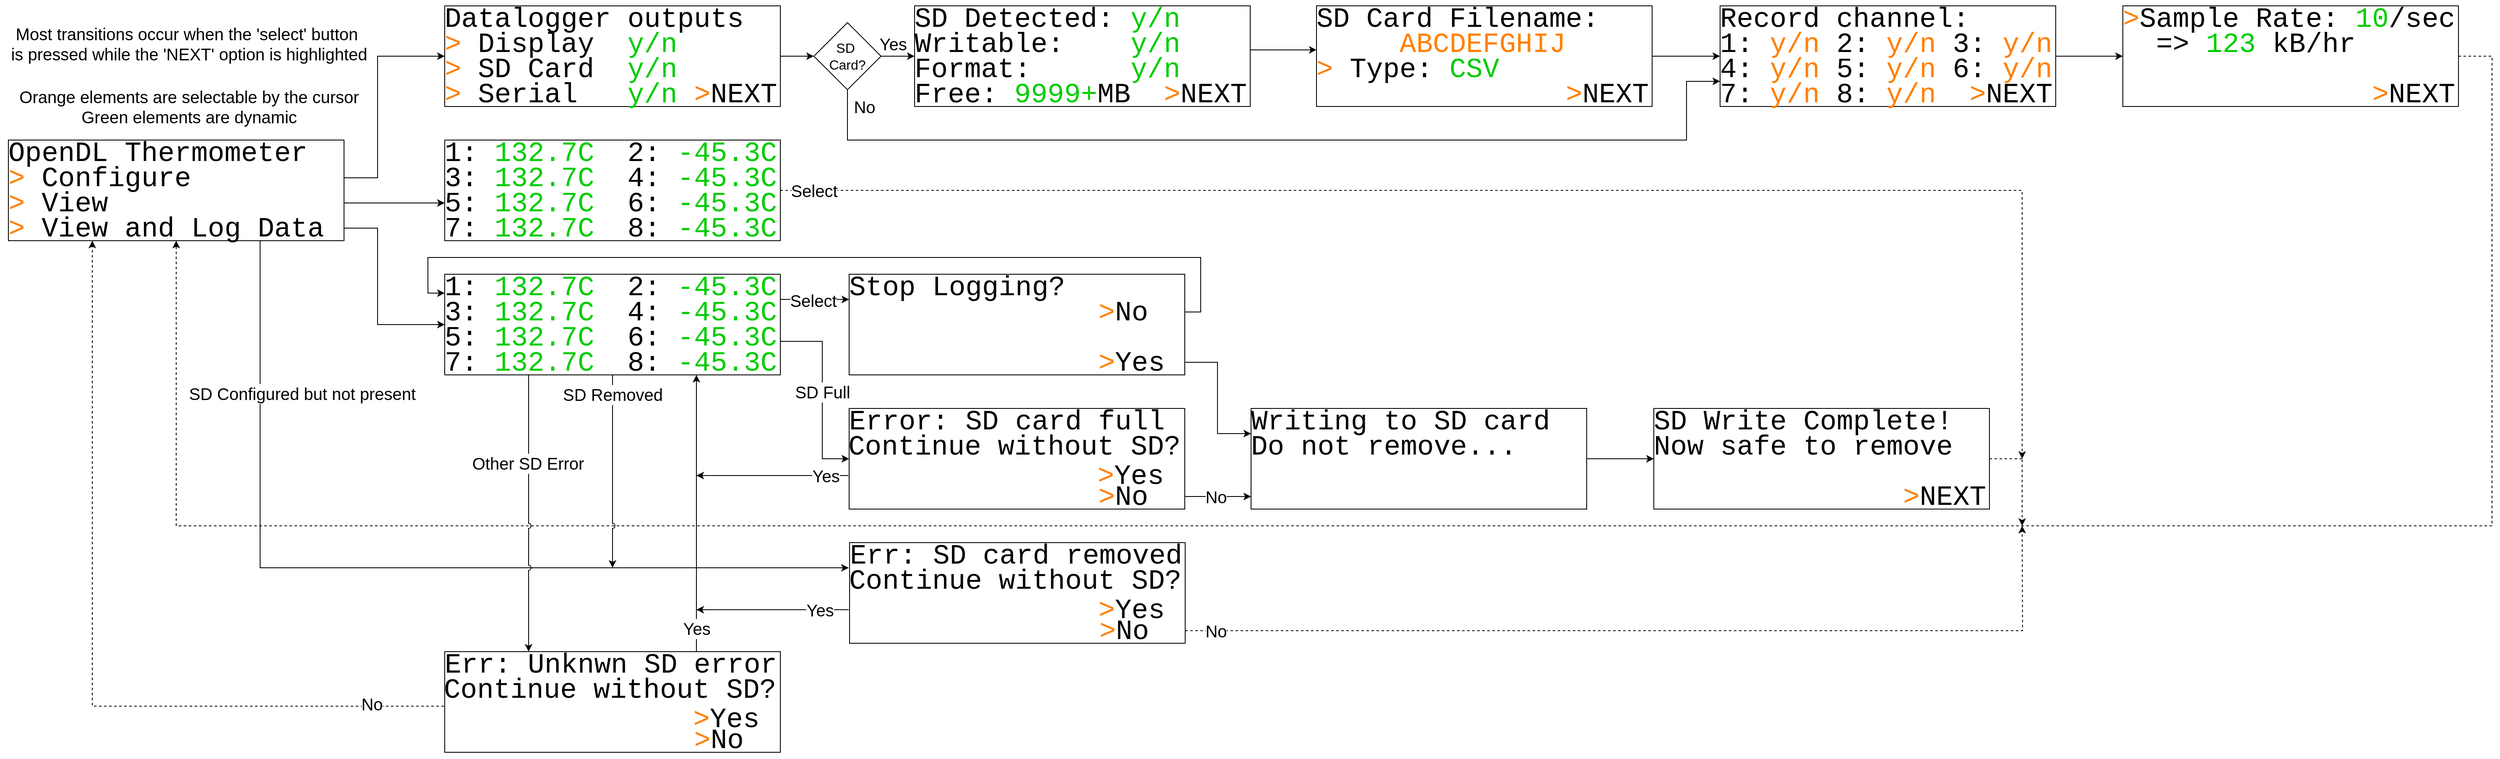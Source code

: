 <mxfile version="24.7.17">
  <diagram name="Page-1" id="Q3xABJWAg-SNLwv8lgqA">
    <mxGraphModel dx="2037" dy="849" grid="1" gridSize="10" guides="1" tooltips="1" connect="1" arrows="1" fold="1" page="1" pageScale="1" pageWidth="827" pageHeight="1169" math="0" shadow="0">
      <root>
        <mxCell id="0" />
        <mxCell id="1" parent="0" />
        <mxCell id="KfBXZv0DRO6nxlZnSBsi-146" value="" style="rounded=0;whiteSpace=wrap;html=1;" parent="1" vertex="1">
          <mxGeometry x="1042" y="360" width="400" height="120" as="geometry" />
        </mxCell>
        <mxCell id="KfBXZv0DRO6nxlZnSBsi-16" value="" style="rounded=0;whiteSpace=wrap;html=1;" parent="1" vertex="1">
          <mxGeometry x="40" y="200" width="400" height="120" as="geometry" />
        </mxCell>
        <mxCell id="KfBXZv0DRO6nxlZnSBsi-17" value="&lt;font face=&quot;Courier New&quot;&gt;OpenDL Thermometer&lt;/font&gt;" style="text;html=1;align=left;verticalAlign=middle;whiteSpace=wrap;rounded=0;fontSize=33;spacingRight=0;spacingTop=0;spacing=0;imageHeight=24;fixedWidth=1;" parent="1" vertex="1">
          <mxGeometry x="40" y="200" width="400" height="30" as="geometry" />
        </mxCell>
        <mxCell id="KfBXZv0DRO6nxlZnSBsi-26" style="edgeStyle=orthogonalEdgeStyle;rounded=0;orthogonalLoop=1;jettySize=auto;html=1;exitX=1;exitY=0.5;exitDx=0;exitDy=0;entryX=0;entryY=0;entryDx=0;entryDy=0;" parent="1" source="KfBXZv0DRO6nxlZnSBsi-18" target="KfBXZv0DRO6nxlZnSBsi-24" edge="1">
          <mxGeometry relative="1" as="geometry">
            <Array as="points">
              <mxPoint x="480" y="245" />
              <mxPoint x="480" y="100" />
            </Array>
          </mxGeometry>
        </mxCell>
        <mxCell id="KfBXZv0DRO6nxlZnSBsi-18" value="&lt;font face=&quot;Courier New&quot;&gt;&lt;font color=&quot;#ff8000&quot;&gt;&amp;gt;&lt;/font&gt;&lt;font color=&quot;#00cc00&quot;&gt;&amp;nbsp;&lt;/font&gt;Configure&lt;br&gt;&lt;/font&gt;" style="text;html=1;align=left;verticalAlign=middle;whiteSpace=wrap;rounded=0;fontSize=33;spacingRight=0;spacingTop=0;spacing=0;imageHeight=24;fixedWidth=1;" parent="1" vertex="1">
          <mxGeometry x="40" y="230" width="400" height="30" as="geometry" />
        </mxCell>
        <mxCell id="KfBXZv0DRO6nxlZnSBsi-32" style="edgeStyle=orthogonalEdgeStyle;rounded=0;orthogonalLoop=1;jettySize=auto;html=1;exitX=1;exitY=0.5;exitDx=0;exitDy=0;entryX=0;entryY=0.5;entryDx=0;entryDy=0;" parent="1" source="KfBXZv0DRO6nxlZnSBsi-19" edge="1">
          <mxGeometry relative="1" as="geometry">
            <mxPoint x="560" y="275" as="targetPoint" />
          </mxGeometry>
        </mxCell>
        <mxCell id="KfBXZv0DRO6nxlZnSBsi-19" value="&lt;font face=&quot;Courier New&quot;&gt;&lt;font color=&quot;#ff8000&quot;&gt;&amp;gt;&lt;/font&gt;&lt;font color=&quot;#00cc00&quot;&gt;&amp;nbsp;&lt;/font&gt;View&lt;br&gt;&lt;/font&gt;" style="text;html=1;align=left;verticalAlign=middle;whiteSpace=wrap;rounded=0;fontSize=33;spacingRight=0;spacingTop=0;spacing=0;imageHeight=24;fixedWidth=1;" parent="1" vertex="1">
          <mxGeometry x="40" y="260" width="400" height="30" as="geometry" />
        </mxCell>
        <mxCell id="KfBXZv0DRO6nxlZnSBsi-38" style="edgeStyle=orthogonalEdgeStyle;rounded=0;orthogonalLoop=1;jettySize=auto;html=1;exitX=1;exitY=0.5;exitDx=0;exitDy=0;entryX=0;entryY=0;entryDx=0;entryDy=0;" parent="1" source="KfBXZv0DRO6nxlZnSBsi-20" edge="1">
          <mxGeometry relative="1" as="geometry">
            <mxPoint x="560.0" y="420" as="targetPoint" />
            <Array as="points">
              <mxPoint x="480" y="305" />
              <mxPoint x="480" y="420" />
            </Array>
          </mxGeometry>
        </mxCell>
        <mxCell id="ryMFJI7EJmz1ZqOhbHSy-1" style="edgeStyle=orthogonalEdgeStyle;rounded=0;orthogonalLoop=1;jettySize=auto;html=1;exitX=0.75;exitY=1;exitDx=0;exitDy=0;entryX=0;entryY=0;entryDx=0;entryDy=0;jumpStyle=arc;" parent="1" source="KfBXZv0DRO6nxlZnSBsi-20" target="dpAYnM_afZyoAVR1uQpI-5" edge="1">
          <mxGeometry relative="1" as="geometry">
            <mxPoint x="860" y="710" as="targetPoint" />
            <Array as="points">
              <mxPoint x="340" y="710" />
            </Array>
          </mxGeometry>
        </mxCell>
        <mxCell id="ryMFJI7EJmz1ZqOhbHSy-2" value="SD Configured but not present" style="edgeLabel;html=1;align=center;verticalAlign=middle;resizable=0;points=[];fontSize=20;" parent="ryMFJI7EJmz1ZqOhbHSy-1" vertex="1" connectable="0">
          <mxGeometry x="-0.765" relative="1" as="geometry">
            <mxPoint x="50" y="53" as="offset" />
          </mxGeometry>
        </mxCell>
        <mxCell id="KfBXZv0DRO6nxlZnSBsi-20" value="&lt;font face=&quot;Courier New&quot;&gt;&lt;font color=&quot;#ff8000&quot;&gt;&amp;gt;&lt;/font&gt;&lt;font color=&quot;#00cc00&quot;&gt;&amp;nbsp;&lt;/font&gt;View and Log Data&lt;br&gt;&lt;/font&gt;" style="text;html=1;align=left;verticalAlign=middle;whiteSpace=wrap;rounded=0;fontSize=33;spacingRight=0;spacingTop=0;spacing=0;imageHeight=24;fixedWidth=1;" parent="1" vertex="1">
          <mxGeometry x="40" y="290" width="400" height="30" as="geometry" />
        </mxCell>
        <mxCell id="KfBXZv0DRO6nxlZnSBsi-21" value="" style="rounded=0;whiteSpace=wrap;html=1;" parent="1" vertex="1">
          <mxGeometry x="560" y="40" width="400" height="120" as="geometry" />
        </mxCell>
        <mxCell id="KfBXZv0DRO6nxlZnSBsi-22" value="&lt;font face=&quot;Courier New&quot;&gt;Datalogger outputs&lt;br&gt;&lt;/font&gt;" style="text;html=1;align=left;verticalAlign=middle;whiteSpace=wrap;rounded=0;fontSize=33;spacingRight=0;spacingTop=0;spacing=0;imageHeight=24;fixedWidth=1;" parent="1" vertex="1">
          <mxGeometry x="560" y="40" width="400" height="30" as="geometry" />
        </mxCell>
        <mxCell id="dubMZCo4cq1mhFCN-_DC-6" style="edgeStyle=orthogonalEdgeStyle;rounded=0;orthogonalLoop=1;jettySize=auto;html=1;exitX=1;exitY=1;exitDx=0;exitDy=0;entryX=0;entryY=0.5;entryDx=0;entryDy=0;" parent="1" source="KfBXZv0DRO6nxlZnSBsi-23" target="KfBXZv0DRO6nxlZnSBsi-107" edge="1">
          <mxGeometry relative="1" as="geometry">
            <Array as="points">
              <mxPoint x="970" y="100" />
              <mxPoint x="970" y="100" />
            </Array>
          </mxGeometry>
        </mxCell>
        <mxCell id="KfBXZv0DRO6nxlZnSBsi-23" value="&lt;font face=&quot;Courier New&quot;&gt;&lt;font color=&quot;#ff8000&quot;&gt;&amp;gt;&lt;/font&gt; Display&amp;nbsp; &lt;font color=&quot;#00cc00&quot;&gt;y/n&lt;br&gt;&lt;/font&gt;&lt;/font&gt;" style="text;html=1;align=left;verticalAlign=middle;whiteSpace=wrap;rounded=0;fontSize=33;spacingRight=0;spacingTop=0;spacing=0;imageHeight=24;fixedWidth=1;" parent="1" vertex="1">
          <mxGeometry x="560" y="70" width="400" height="30" as="geometry" />
        </mxCell>
        <mxCell id="KfBXZv0DRO6nxlZnSBsi-24" value="&lt;font face=&quot;Courier New&quot;&gt;&lt;font color=&quot;#ff8000&quot;&gt;&amp;gt;&lt;/font&gt; SD Card&amp;nbsp; &lt;font color=&quot;#00cc00&quot;&gt;y/n&lt;br&gt;&lt;/font&gt;&lt;/font&gt;" style="text;html=1;align=left;verticalAlign=middle;whiteSpace=wrap;rounded=0;fontSize=33;spacingRight=0;spacingTop=0;spacing=0;imageHeight=24;fixedWidth=1;" parent="1" vertex="1">
          <mxGeometry x="560" y="100" width="400" height="30" as="geometry" />
        </mxCell>
        <mxCell id="KfBXZv0DRO6nxlZnSBsi-25" value="&lt;font face=&quot;Courier New&quot;&gt;&lt;font color=&quot;#ff8000&quot;&gt;&amp;gt;&lt;/font&gt; Serial&amp;nbsp; &amp;nbsp;&lt;font color=&quot;#00cc00&quot;&gt;y/n&lt;/font&gt; &lt;font color=&quot;#ff8000&quot;&gt;&amp;gt;&lt;/font&gt;NEXT&lt;br&gt;&lt;/font&gt;" style="text;html=1;align=left;verticalAlign=middle;whiteSpace=wrap;rounded=0;fontSize=33;spacingRight=0;spacingTop=0;spacing=0;imageHeight=24;fixedWidth=1;" parent="1" vertex="1">
          <mxGeometry x="560" y="130" width="400" height="30" as="geometry" />
        </mxCell>
        <mxCell id="KfBXZv0DRO6nxlZnSBsi-27" value="" style="rounded=0;whiteSpace=wrap;html=1;" parent="1" vertex="1">
          <mxGeometry x="560" y="200" width="400" height="120" as="geometry" />
        </mxCell>
        <mxCell id="KfBXZv0DRO6nxlZnSBsi-33" value="" style="rounded=0;whiteSpace=wrap;html=1;" parent="1" vertex="1">
          <mxGeometry x="560" y="360" width="400" height="120" as="geometry" />
        </mxCell>
        <mxCell id="KfBXZv0DRO6nxlZnSBsi-39" value="&lt;font face=&quot;Courier New&quot;&gt;1: &lt;font color=&quot;#00cc00&quot;&gt;132.7C&lt;/font&gt;&amp;nbsp; 2: &lt;font color=&quot;#00cc00&quot;&gt;-45.3C&lt;/font&gt;&lt;br&gt;&lt;/font&gt;" style="text;html=1;align=left;verticalAlign=middle;whiteSpace=wrap;rounded=0;fontSize=33;spacingRight=0;spacingTop=0;spacing=0;imageHeight=24;fixedWidth=1;" parent="1" vertex="1">
          <mxGeometry x="560" y="200" width="400" height="30" as="geometry" />
        </mxCell>
        <mxCell id="KfBXZv0DRO6nxlZnSBsi-40" value="&lt;font face=&quot;Courier New&quot;&gt;3: &lt;font color=&quot;#00cc00&quot;&gt;132.7C&lt;/font&gt;&amp;nbsp; 4: &lt;font color=&quot;#00cc00&quot;&gt;-45.3C&lt;/font&gt;&lt;br&gt;&lt;/font&gt;" style="text;html=1;align=left;verticalAlign=middle;whiteSpace=wrap;rounded=0;fontSize=33;spacingRight=0;spacingTop=0;spacing=0;imageHeight=24;fixedWidth=1;" parent="1" vertex="1">
          <mxGeometry x="560" y="230" width="400" height="30" as="geometry" />
        </mxCell>
        <mxCell id="KfBXZv0DRO6nxlZnSBsi-135" style="edgeStyle=orthogonalEdgeStyle;rounded=0;orthogonalLoop=1;jettySize=auto;html=1;exitX=1;exitY=0;exitDx=0;exitDy=0;dashed=1;" parent="1" source="KfBXZv0DRO6nxlZnSBsi-41" edge="1">
          <mxGeometry relative="1" as="geometry">
            <mxPoint x="2440" y="580" as="targetPoint" />
            <Array as="points">
              <mxPoint x="2440" y="260" />
            </Array>
          </mxGeometry>
        </mxCell>
        <mxCell id="KfBXZv0DRO6nxlZnSBsi-41" value="&lt;font face=&quot;Courier New&quot;&gt;5: &lt;font color=&quot;#00cc00&quot;&gt;132.7C&lt;/font&gt;&amp;nbsp; 6: &lt;font color=&quot;#00cc00&quot;&gt;-45.3C&lt;/font&gt;&lt;br&gt;&lt;/font&gt;" style="text;html=1;align=left;verticalAlign=middle;whiteSpace=wrap;rounded=0;fontSize=33;spacingRight=0;spacingTop=0;spacing=0;imageHeight=24;fixedWidth=1;" parent="1" vertex="1">
          <mxGeometry x="560" y="260" width="400" height="30" as="geometry" />
        </mxCell>
        <mxCell id="KfBXZv0DRO6nxlZnSBsi-42" value="&lt;font face=&quot;Courier New&quot;&gt;7: &lt;font color=&quot;#00cc00&quot;&gt;132.7C&lt;/font&gt;&amp;nbsp; 8: &lt;font color=&quot;#00cc00&quot;&gt;-45.3C&lt;/font&gt;&lt;br&gt;&lt;/font&gt;" style="text;html=1;align=left;verticalAlign=middle;whiteSpace=wrap;rounded=0;fontSize=33;spacingRight=0;spacingTop=0;spacing=0;imageHeight=24;fixedWidth=1;" parent="1" vertex="1">
          <mxGeometry x="560" y="290" width="400" height="30" as="geometry" />
        </mxCell>
        <mxCell id="KfBXZv0DRO6nxlZnSBsi-51" value="" style="rounded=0;whiteSpace=wrap;html=1;" parent="1" vertex="1">
          <mxGeometry x="1120" y="39.97" width="400" height="120" as="geometry" />
        </mxCell>
        <mxCell id="KfBXZv0DRO6nxlZnSBsi-52" value="&lt;font face=&quot;Courier New&quot;&gt;SD Detected: &lt;font color=&quot;#00cc00&quot;&gt;y/n&lt;/font&gt;&lt;br&gt;&lt;/font&gt;" style="text;html=1;align=left;verticalAlign=middle;whiteSpace=wrap;rounded=0;fontSize=33;spacingRight=0;spacingTop=0;spacing=0;imageHeight=24;fixedWidth=1;" parent="1" vertex="1">
          <mxGeometry x="1120" y="39.97" width="400" height="30" as="geometry" />
        </mxCell>
        <mxCell id="KfBXZv0DRO6nxlZnSBsi-102" style="edgeStyle=orthogonalEdgeStyle;rounded=0;orthogonalLoop=1;jettySize=auto;html=1;exitX=1;exitY=0.75;exitDx=0;exitDy=0;entryX=0;entryY=0.75;entryDx=0;entryDy=0;" parent="1" source="KfBXZv0DRO6nxlZnSBsi-53" target="KfBXZv0DRO6nxlZnSBsi-66" edge="1">
          <mxGeometry relative="1" as="geometry" />
        </mxCell>
        <mxCell id="KfBXZv0DRO6nxlZnSBsi-53" value="&lt;font face=&quot;Courier New&quot;&gt;Writable:&amp;nbsp; &amp;nbsp; &lt;font color=&quot;#00cc00&quot;&gt;y/n&lt;/font&gt;&lt;br&gt;&lt;/font&gt;" style="text;html=1;align=left;verticalAlign=middle;whiteSpace=wrap;rounded=0;fontSize=33;spacingRight=0;spacingTop=0;spacing=0;imageHeight=24;fixedWidth=1;" parent="1" vertex="1">
          <mxGeometry x="1120" y="69.97" width="400" height="30" as="geometry" />
        </mxCell>
        <mxCell id="KfBXZv0DRO6nxlZnSBsi-54" value="&lt;font face=&quot;Courier New&quot;&gt;Format:&amp;nbsp; &amp;nbsp; &amp;nbsp; &lt;font color=&quot;#00cc00&quot;&gt;y/n&lt;/font&gt;&lt;br&gt;&lt;/font&gt;" style="text;html=1;align=left;verticalAlign=middle;whiteSpace=wrap;rounded=0;fontSize=33;spacingRight=0;spacingTop=0;spacing=0;imageHeight=24;fixedWidth=1;" parent="1" vertex="1">
          <mxGeometry x="1120" y="99.97" width="400" height="30" as="geometry" />
        </mxCell>
        <mxCell id="KfBXZv0DRO6nxlZnSBsi-151" style="edgeStyle=orthogonalEdgeStyle;rounded=0;orthogonalLoop=1;jettySize=auto;html=1;exitX=1;exitY=0;exitDx=0;exitDy=0;entryX=0;entryY=0.25;entryDx=0;entryDy=0;jumpStyle=arc;" parent="1" target="KfBXZv0DRO6nxlZnSBsi-146" edge="1">
          <mxGeometry relative="1" as="geometry">
            <Array as="points">
              <mxPoint x="980" y="390" />
              <mxPoint x="980" y="390" />
            </Array>
            <mxPoint x="960" y="390" as="sourcePoint" />
          </mxGeometry>
        </mxCell>
        <mxCell id="KfBXZv0DRO6nxlZnSBsi-126" style="edgeStyle=orthogonalEdgeStyle;rounded=0;orthogonalLoop=1;jettySize=auto;html=1;exitX=1;exitY=0;exitDx=0;exitDy=0;entryX=0;entryY=0.5;entryDx=0;entryDy=0;jumpStyle=arc;" parent="1" target="KfBXZv0DRO6nxlZnSBsi-121" edge="1">
          <mxGeometry relative="1" as="geometry">
            <mxPoint x="960" y="440" as="sourcePoint" />
            <mxPoint x="1042" y="600" as="targetPoint" />
            <Array as="points">
              <mxPoint x="1010" y="440" />
              <mxPoint x="1010" y="580" />
            </Array>
          </mxGeometry>
        </mxCell>
        <mxCell id="KfBXZv0DRO6nxlZnSBsi-127" value="SD Full" style="edgeLabel;html=1;align=center;verticalAlign=middle;resizable=0;points=[];fontSize=20;" parent="KfBXZv0DRO6nxlZnSBsi-126" vertex="1" connectable="0">
          <mxGeometry x="-0.056" relative="1" as="geometry">
            <mxPoint y="5" as="offset" />
          </mxGeometry>
        </mxCell>
        <mxCell id="KfBXZv0DRO6nxlZnSBsi-61" value="&lt;font face=&quot;Courier New&quot;&gt;Free:&amp;nbsp;&lt;font color=&quot;#00cc00&quot;&gt;9999+&lt;/font&gt;MB&amp;nbsp;&amp;nbsp;&lt;font color=&quot;#ff8000&quot;&gt;&amp;gt;&lt;/font&gt;NEXT&lt;br&gt;&lt;/font&gt;" style="text;html=1;align=left;verticalAlign=middle;whiteSpace=wrap;rounded=0;fontSize=33;spacingRight=0;spacingTop=0;spacing=0;imageHeight=24;fixedWidth=1;" parent="1" vertex="1">
          <mxGeometry x="1120" y="129.97" width="400" height="30" as="geometry" />
        </mxCell>
        <mxCell id="KfBXZv0DRO6nxlZnSBsi-64" value="" style="rounded=0;whiteSpace=wrap;html=1;" parent="1" vertex="1">
          <mxGeometry x="1599" y="39.97" width="400" height="120" as="geometry" />
        </mxCell>
        <mxCell id="KfBXZv0DRO6nxlZnSBsi-65" value="&lt;font face=&quot;Courier New&quot;&gt;SD Card Filename:&lt;br&gt;&lt;/font&gt;" style="text;html=1;align=left;verticalAlign=middle;whiteSpace=wrap;rounded=0;fontSize=33;spacingRight=0;spacingTop=0;spacing=0;imageHeight=24;fixedWidth=1;" parent="1" vertex="1">
          <mxGeometry x="1599" y="39.97" width="400" height="30" as="geometry" />
        </mxCell>
        <mxCell id="KfBXZv0DRO6nxlZnSBsi-66" value="&lt;font face=&quot;Courier New&quot;&gt;&amp;nbsp; &amp;nbsp; &amp;nbsp;&lt;font color=&quot;#ff8000&quot;&gt;ABCDEFGHIJ&lt;/font&gt;&lt;/font&gt;" style="text;html=1;align=left;verticalAlign=middle;whiteSpace=wrap;rounded=0;fontSize=33;spacingRight=0;spacingTop=0;spacing=0;imageHeight=24;fixedWidth=1;" parent="1" vertex="1">
          <mxGeometry x="1599" y="69.97" width="400" height="30" as="geometry" />
        </mxCell>
        <mxCell id="KfBXZv0DRO6nxlZnSBsi-86" style="edgeStyle=orthogonalEdgeStyle;rounded=0;orthogonalLoop=1;jettySize=auto;html=1;exitX=1;exitY=0;exitDx=0;exitDy=0;entryX=0;entryY=0;entryDx=0;entryDy=0;" parent="1" source="KfBXZv0DRO6nxlZnSBsi-70" target="KfBXZv0DRO6nxlZnSBsi-91" edge="1">
          <mxGeometry relative="1" as="geometry">
            <mxPoint x="2309" y="119.97" as="targetPoint" />
            <Array as="points">
              <mxPoint x="2060" y="99.97" />
              <mxPoint x="2060" y="99.97" />
            </Array>
          </mxGeometry>
        </mxCell>
        <mxCell id="KfBXZv0DRO6nxlZnSBsi-70" value="&lt;font face=&quot;Courier New&quot;&gt;&lt;font color=&quot;#ff8000&quot;&gt;&amp;gt;&amp;nbsp;&lt;/font&gt;Type: &lt;font color=&quot;#00cc00&quot;&gt;CSV&lt;br&gt;&lt;/font&gt;&lt;/font&gt;" style="text;html=1;align=left;verticalAlign=middle;whiteSpace=wrap;rounded=0;fontSize=33;spacingRight=0;spacingTop=0;spacing=0;imageHeight=24;fixedWidth=1;" parent="1" vertex="1">
          <mxGeometry x="1599" y="99.97" width="400" height="30" as="geometry" />
        </mxCell>
        <mxCell id="KfBXZv0DRO6nxlZnSBsi-79" value="&lt;font face=&quot;Courier New&quot;&gt;&amp;nbsp;&amp;nbsp;&amp;nbsp;&amp;nbsp;&amp;nbsp;&amp;nbsp;&amp;nbsp;&amp;nbsp;&amp;nbsp;&amp;nbsp;&amp;nbsp;&amp;nbsp;&amp;nbsp;&amp;nbsp; &lt;font color=&quot;#ff8000&quot;&gt;&amp;gt;&lt;/font&gt;NEXT&lt;/font&gt;" style="text;html=1;align=left;verticalAlign=middle;whiteSpace=wrap;rounded=0;fontSize=33;spacingRight=0;spacingTop=0;spacing=0;imageHeight=24;fixedWidth=1;" parent="1" vertex="1">
          <mxGeometry x="1599" y="129.97" width="400" height="30" as="geometry" />
        </mxCell>
        <mxCell id="KfBXZv0DRO6nxlZnSBsi-88" value="" style="rounded=0;whiteSpace=wrap;html=1;" parent="1" vertex="1">
          <mxGeometry x="2080" y="39.97" width="400" height="120" as="geometry" />
        </mxCell>
        <mxCell id="KfBXZv0DRO6nxlZnSBsi-89" value="&lt;font face=&quot;Courier New&quot;&gt;Record channel:&lt;br&gt;&lt;/font&gt;" style="text;html=1;align=left;verticalAlign=middle;whiteSpace=wrap;rounded=0;fontSize=33;spacingRight=0;spacingTop=0;spacing=0;imageHeight=24;fixedWidth=1;" parent="1" vertex="1">
          <mxGeometry x="2080" y="39.97" width="400" height="30" as="geometry" />
        </mxCell>
        <mxCell id="KfBXZv0DRO6nxlZnSBsi-90" value="&lt;font face=&quot;Courier New&quot;&gt;1: &lt;font color=&quot;#ff8000&quot;&gt;y/n&lt;/font&gt;&amp;nbsp;2: &lt;font color=&quot;#ff8000&quot;&gt;y/n&lt;/font&gt;&amp;nbsp;3: &lt;font color=&quot;#ff8000&quot;&gt;y/n&lt;/font&gt;&lt;/font&gt;" style="text;html=1;align=left;verticalAlign=middle;whiteSpace=wrap;rounded=0;fontSize=33;spacingRight=0;spacingTop=0;spacing=0;imageHeight=24;fixedWidth=1;" parent="1" vertex="1">
          <mxGeometry x="2080" y="69.97" width="400" height="30" as="geometry" />
        </mxCell>
        <mxCell id="KfBXZv0DRO6nxlZnSBsi-120" style="edgeStyle=orthogonalEdgeStyle;rounded=0;orthogonalLoop=1;jettySize=auto;html=1;exitX=1;exitY=0;exitDx=0;exitDy=0;entryX=0;entryY=1;entryDx=0;entryDy=0;" parent="1" source="KfBXZv0DRO6nxlZnSBsi-91" edge="1">
          <mxGeometry relative="1" as="geometry">
            <mxPoint x="2560" y="99.97" as="targetPoint" />
            <Array as="points">
              <mxPoint x="2500" y="99.97" />
              <mxPoint x="2500" y="99.97" />
            </Array>
          </mxGeometry>
        </mxCell>
        <mxCell id="KfBXZv0DRO6nxlZnSBsi-91" value="&lt;font face=&quot;Courier New&quot;&gt;4: &lt;font color=&quot;#ff8000&quot;&gt;y/n&lt;/font&gt;&amp;nbsp;5: &lt;font color=&quot;#ff8000&quot;&gt;y/n&lt;/font&gt;&amp;nbsp;6: &lt;font color=&quot;#ff8000&quot;&gt;y/n&lt;/font&gt;&lt;/font&gt;" style="text;html=1;align=left;verticalAlign=middle;whiteSpace=wrap;rounded=0;fontSize=33;spacingRight=0;spacingTop=0;spacing=0;imageHeight=24;fixedWidth=1;" parent="1" vertex="1">
          <mxGeometry x="2080" y="99.97" width="400" height="30" as="geometry" />
        </mxCell>
        <mxCell id="KfBXZv0DRO6nxlZnSBsi-92" value="&lt;font face=&quot;Courier New&quot;&gt;7: &lt;font color=&quot;#ff8000&quot;&gt;y/n&lt;/font&gt;&amp;nbsp;8: &lt;font color=&quot;#ff8000&quot;&gt;y/n&lt;/font&gt;&lt;/font&gt;&lt;font face=&quot;Courier New&quot;&gt;&amp;nbsp; &lt;font color=&quot;#ff8000&quot;&gt;&amp;gt;&lt;/font&gt;NEXT&lt;/font&gt;" style="text;html=1;align=left;verticalAlign=middle;whiteSpace=wrap;rounded=0;fontSize=33;spacingRight=0;spacingTop=0;spacing=0;imageHeight=24;fixedWidth=1;" parent="1" vertex="1">
          <mxGeometry x="2080" y="129.97" width="400" height="30" as="geometry" />
        </mxCell>
        <mxCell id="KfBXZv0DRO6nxlZnSBsi-110" style="edgeStyle=orthogonalEdgeStyle;rounded=0;orthogonalLoop=1;jettySize=auto;html=1;exitX=1;exitY=0.5;exitDx=0;exitDy=0;entryX=0;entryY=1;entryDx=0;entryDy=0;" parent="1" source="KfBXZv0DRO6nxlZnSBsi-107" target="KfBXZv0DRO6nxlZnSBsi-53" edge="1">
          <mxGeometry relative="1" as="geometry">
            <Array as="points">
              <mxPoint x="1110" y="99.97" />
              <mxPoint x="1110" y="99.97" />
            </Array>
          </mxGeometry>
        </mxCell>
        <mxCell id="KfBXZv0DRO6nxlZnSBsi-111" value="Yes" style="edgeLabel;html=1;align=center;verticalAlign=middle;resizable=0;points=[];fontSize=20;" parent="KfBXZv0DRO6nxlZnSBsi-110" vertex="1" connectable="0">
          <mxGeometry x="-0.16" y="-3" relative="1" as="geometry">
            <mxPoint x="-3" y="-18" as="offset" />
          </mxGeometry>
        </mxCell>
        <mxCell id="KfBXZv0DRO6nxlZnSBsi-113" style="edgeStyle=orthogonalEdgeStyle;rounded=0;orthogonalLoop=1;jettySize=auto;html=1;exitX=0.5;exitY=1;exitDx=0;exitDy=0;entryX=0;entryY=0;entryDx=0;entryDy=0;" parent="1" source="KfBXZv0DRO6nxlZnSBsi-107" target="KfBXZv0DRO6nxlZnSBsi-92" edge="1">
          <mxGeometry relative="1" as="geometry">
            <Array as="points">
              <mxPoint x="1040" y="199.97" />
              <mxPoint x="2040" y="199.97" />
              <mxPoint x="2040" y="129.97" />
            </Array>
          </mxGeometry>
        </mxCell>
        <mxCell id="KfBXZv0DRO6nxlZnSBsi-114" value="No" style="edgeLabel;html=1;align=center;verticalAlign=middle;resizable=0;points=[];fontSize=20;" parent="KfBXZv0DRO6nxlZnSBsi-113" vertex="1" connectable="0">
          <mxGeometry x="-0.971" relative="1" as="geometry">
            <mxPoint x="20" y="3" as="offset" />
          </mxGeometry>
        </mxCell>
        <mxCell id="KfBXZv0DRO6nxlZnSBsi-107" value="&lt;div&gt;&lt;font style=&quot;font-size: 16px;&quot;&gt;SD&amp;nbsp;&lt;/font&gt;&lt;/div&gt;&lt;div&gt;&lt;font style=&quot;font-size: 16px;&quot;&gt;Card?&lt;/font&gt;&lt;/div&gt;" style="rhombus;whiteSpace=wrap;html=1;" parent="1" vertex="1">
          <mxGeometry x="1000" y="59.97" width="80" height="80" as="geometry" />
        </mxCell>
        <mxCell id="KfBXZv0DRO6nxlZnSBsi-136" style="edgeStyle=orthogonalEdgeStyle;rounded=0;orthogonalLoop=1;jettySize=auto;html=1;exitX=1;exitY=0.5;exitDx=0;exitDy=0;dashed=1;entryX=0.5;entryY=1;entryDx=0;entryDy=0;" parent="1" source="KfBXZv0DRO6nxlZnSBsi-115" target="KfBXZv0DRO6nxlZnSBsi-20" edge="1">
          <mxGeometry relative="1" as="geometry">
            <mxPoint x="1960" y="520" as="targetPoint" />
            <Array as="points">
              <mxPoint x="3000" y="100" />
              <mxPoint x="3000" y="660" />
              <mxPoint x="240" y="660" />
            </Array>
          </mxGeometry>
        </mxCell>
        <mxCell id="KfBXZv0DRO6nxlZnSBsi-115" value="" style="rounded=0;whiteSpace=wrap;html=1;" parent="1" vertex="1">
          <mxGeometry x="2560" y="39.97" width="400" height="120" as="geometry" />
        </mxCell>
        <mxCell id="KfBXZv0DRO6nxlZnSBsi-116" value="&lt;font face=&quot;Courier New&quot;&gt;&lt;font color=&quot;#ff8000&quot;&gt;&amp;gt;&lt;/font&gt;Sample Rate: &lt;font color=&quot;#00cc00&quot;&gt;10&lt;/font&gt;/sec&lt;br&gt;&lt;/font&gt;" style="text;html=1;align=left;verticalAlign=middle;whiteSpace=wrap;rounded=0;fontSize=33;spacingRight=0;spacingTop=0;spacing=0;imageHeight=24;fixedWidth=1;" parent="1" vertex="1">
          <mxGeometry x="2560" y="39.97" width="400" height="30" as="geometry" />
        </mxCell>
        <mxCell id="KfBXZv0DRO6nxlZnSBsi-119" value="&lt;font face=&quot;Courier New&quot;&gt;&amp;nbsp; &amp;nbsp; &amp;nbsp; &amp;nbsp; &amp;nbsp; &amp;nbsp; &amp;nbsp;&amp;nbsp; &lt;font color=&quot;#ff8000&quot;&gt;&amp;gt;&lt;/font&gt;NEXT&lt;/font&gt;" style="text;html=1;align=left;verticalAlign=middle;whiteSpace=wrap;rounded=0;fontSize=33;spacingRight=0;spacingTop=0;spacing=0;imageHeight=24;fixedWidth=1;" parent="1" vertex="1">
          <mxGeometry x="2560" y="129.97" width="400" height="30" as="geometry" />
        </mxCell>
        <mxCell id="KfBXZv0DRO6nxlZnSBsi-121" value="" style="rounded=0;whiteSpace=wrap;html=1;" parent="1" vertex="1">
          <mxGeometry x="1042" y="520" width="400" height="120" as="geometry" />
        </mxCell>
        <mxCell id="KfBXZv0DRO6nxlZnSBsi-122" value="&lt;font face=&quot;Courier New&quot;&gt;Stop Logging?&lt;br&gt;&lt;/font&gt;" style="text;html=1;align=left;verticalAlign=middle;whiteSpace=wrap;rounded=0;fontSize=33;spacingRight=0;spacingTop=0;spacing=0;imageHeight=24;fixedWidth=1;" parent="1" vertex="1">
          <mxGeometry x="1042" y="360" width="400" height="30" as="geometry" />
        </mxCell>
        <mxCell id="KfBXZv0DRO6nxlZnSBsi-156" style="edgeStyle=orthogonalEdgeStyle;rounded=0;orthogonalLoop=1;jettySize=auto;html=1;exitX=1;exitY=0.5;exitDx=0;exitDy=0;entryX=0;entryY=1;entryDx=0;entryDy=0;" parent="1" source="KfBXZv0DRO6nxlZnSBsi-125" target="KfBXZv0DRO6nxlZnSBsi-129" edge="1">
          <mxGeometry relative="1" as="geometry">
            <Array as="points">
              <mxPoint x="1481" y="465" />
              <mxPoint x="1481" y="550" />
            </Array>
          </mxGeometry>
        </mxCell>
        <mxCell id="KfBXZv0DRO6nxlZnSBsi-125" value="&lt;font face=&quot;Courier New&quot;&gt;&amp;nbsp; &amp;nbsp;&amp;nbsp; &amp;nbsp; &amp;nbsp; &amp;nbsp;&amp;nbsp;&amp;nbsp;&amp;nbsp;&amp;nbsp; &lt;font color=&quot;#ff8000&quot;&gt;&amp;gt;&lt;/font&gt;Yes&lt;br&gt;&lt;/font&gt;" style="text;html=1;align=left;verticalAlign=middle;whiteSpace=wrap;rounded=0;fontSize=33;spacingRight=0;spacingTop=0;spacing=0;imageHeight=24;fixedWidth=1;" parent="1" vertex="1">
          <mxGeometry x="1042" y="450" width="400" height="30" as="geometry" />
        </mxCell>
        <mxCell id="KfBXZv0DRO6nxlZnSBsi-137" style="edgeStyle=orthogonalEdgeStyle;rounded=0;orthogonalLoop=1;jettySize=auto;html=1;exitX=1;exitY=0.5;exitDx=0;exitDy=0;entryX=0;entryY=1;entryDx=0;entryDy=0;" parent="1" source="KfBXZv0DRO6nxlZnSBsi-128" target="KfBXZv0DRO6nxlZnSBsi-144" edge="1">
          <mxGeometry relative="1" as="geometry">
            <mxPoint x="1961" y="580" as="targetPoint" />
            <Array as="points">
              <mxPoint x="1981" y="580" />
              <mxPoint x="1981" y="580" />
            </Array>
          </mxGeometry>
        </mxCell>
        <mxCell id="KfBXZv0DRO6nxlZnSBsi-128" value="" style="rounded=0;whiteSpace=wrap;html=1;" parent="1" vertex="1">
          <mxGeometry x="1521" y="520" width="400" height="120" as="geometry" />
        </mxCell>
        <mxCell id="KfBXZv0DRO6nxlZnSBsi-129" value="&lt;font face=&quot;Courier New&quot;&gt;Writing to SD card&lt;br&gt;&lt;/font&gt;" style="text;html=1;align=left;verticalAlign=middle;whiteSpace=wrap;rounded=0;fontSize=33;spacingRight=0;spacingTop=0;spacing=0;imageHeight=24;fixedWidth=1;" parent="1" vertex="1">
          <mxGeometry x="1521" y="520" width="400" height="30" as="geometry" />
        </mxCell>
        <mxCell id="KfBXZv0DRO6nxlZnSBsi-130" value="&lt;font face=&quot;Courier New&quot;&gt;&amp;nbsp;&amp;nbsp;&amp;nbsp;&amp;nbsp;&amp;nbsp;&amp;nbsp;&amp;nbsp;&amp;nbsp;&amp;nbsp;&amp;nbsp;&amp;nbsp;&amp;nbsp;&amp;nbsp;&amp;nbsp; &lt;font color=&quot;#00cc00&quot;&gt;&lt;br&gt;&lt;/font&gt;&lt;/font&gt;" style="text;html=1;align=left;verticalAlign=middle;whiteSpace=wrap;rounded=0;fontSize=33;spacingRight=0;spacingTop=0;spacing=0;imageHeight=24;fixedWidth=1;" parent="1" vertex="1">
          <mxGeometry x="1521" y="610" width="400" height="30" as="geometry" />
        </mxCell>
        <mxCell id="KfBXZv0DRO6nxlZnSBsi-140" style="edgeStyle=orthogonalEdgeStyle;rounded=0;orthogonalLoop=1;jettySize=auto;html=1;exitX=1;exitY=0.5;exitDx=0;exitDy=0;entryX=0;entryY=0.75;entryDx=0;entryDy=0;" parent="1" source="KfBXZv0DRO6nxlZnSBsi-131" edge="1">
          <mxGeometry relative="1" as="geometry">
            <Array as="points">
              <mxPoint x="1461" y="405" />
              <mxPoint x="1461" y="340" />
              <mxPoint x="540" y="340" />
              <mxPoint x="540" y="383" />
            </Array>
            <mxPoint x="560" y="382.5" as="targetPoint" />
          </mxGeometry>
        </mxCell>
        <mxCell id="KfBXZv0DRO6nxlZnSBsi-131" value="&lt;font face=&quot;Courier New&quot;&gt;&amp;nbsp;&amp;nbsp;&amp;nbsp;&amp;nbsp;&amp;nbsp;&amp;nbsp;&amp;nbsp;&amp;nbsp;&amp;nbsp;&amp;nbsp;&amp;nbsp;&amp;nbsp;&amp;nbsp;&amp;nbsp; &lt;font color=&quot;#ff8000&quot;&gt;&amp;gt;&lt;/font&gt;No&lt;/font&gt;" style="text;html=1;align=left;verticalAlign=middle;whiteSpace=wrap;rounded=0;fontSize=33;spacingRight=0;spacingTop=0;spacing=0;imageHeight=24;fixedWidth=1;" parent="1" vertex="1">
          <mxGeometry x="1042" y="390" width="400" height="30" as="geometry" />
        </mxCell>
        <mxCell id="KfBXZv0DRO6nxlZnSBsi-133" value="&lt;font face=&quot;Courier New&quot;&gt;Do not remove...&lt;br&gt;&lt;/font&gt;" style="text;html=1;align=left;verticalAlign=middle;whiteSpace=wrap;rounded=0;fontSize=33;spacingRight=0;spacingTop=0;spacing=0;imageHeight=24;fixedWidth=1;" parent="1" vertex="1">
          <mxGeometry x="1521" y="550" width="400" height="30" as="geometry" />
        </mxCell>
        <mxCell id="KfBXZv0DRO6nxlZnSBsi-138" value="&lt;font face=&quot;Courier New&quot;&gt;&amp;nbsp; =&amp;gt; &lt;font color=&quot;#00cc00&quot;&gt;123&lt;/font&gt; kB/hr&lt;/font&gt;" style="text;html=1;align=left;verticalAlign=middle;whiteSpace=wrap;rounded=0;fontSize=33;spacingRight=0;spacingTop=0;spacing=0;imageHeight=24;fixedWidth=1;" parent="1" vertex="1">
          <mxGeometry x="2560" y="69.97" width="400" height="30" as="geometry" />
        </mxCell>
        <mxCell id="KfBXZv0DRO6nxlZnSBsi-141" value="" style="rounded=0;whiteSpace=wrap;html=1;" parent="1" vertex="1">
          <mxGeometry x="2001" y="520" width="400" height="120" as="geometry" />
        </mxCell>
        <mxCell id="KfBXZv0DRO6nxlZnSBsi-142" value="&lt;font face=&quot;Courier New&quot;&gt;SD Write Complete!&lt;br&gt;&lt;/font&gt;" style="text;html=1;align=left;verticalAlign=middle;whiteSpace=wrap;rounded=0;fontSize=33;spacingRight=0;spacingTop=0;spacing=0;imageHeight=24;fixedWidth=1;" parent="1" vertex="1">
          <mxGeometry x="2001" y="520" width="400" height="30" as="geometry" />
        </mxCell>
        <mxCell id="KfBXZv0DRO6nxlZnSBsi-143" value="&lt;font face=&quot;Courier New&quot;&gt;&amp;nbsp;&amp;nbsp;&amp;nbsp;&amp;nbsp;&amp;nbsp;&amp;nbsp;&amp;nbsp;&amp;nbsp;&amp;nbsp;&amp;nbsp;&amp;nbsp;&amp;nbsp;&amp;nbsp;&amp;nbsp; &lt;font color=&quot;#ff8000&quot;&gt;&amp;gt;&lt;/font&gt;NEXT&lt;br&gt;&lt;/font&gt;" style="text;html=1;align=left;verticalAlign=middle;whiteSpace=wrap;rounded=0;fontSize=33;spacingRight=0;spacingTop=0;spacing=0;imageHeight=24;fixedWidth=1;" parent="1" vertex="1">
          <mxGeometry x="2001" y="610" width="400" height="30" as="geometry" />
        </mxCell>
        <mxCell id="KfBXZv0DRO6nxlZnSBsi-145" style="edgeStyle=orthogonalEdgeStyle;rounded=0;orthogonalLoop=1;jettySize=auto;html=1;exitX=1;exitY=1;exitDx=0;exitDy=0;dashed=1;" parent="1" source="KfBXZv0DRO6nxlZnSBsi-144" edge="1">
          <mxGeometry relative="1" as="geometry">
            <mxPoint x="2440" y="660" as="targetPoint" />
            <Array as="points">
              <mxPoint x="2441" y="580" />
              <mxPoint x="2441" y="580" />
            </Array>
          </mxGeometry>
        </mxCell>
        <mxCell id="KfBXZv0DRO6nxlZnSBsi-144" value="&lt;font face=&quot;Courier New&quot;&gt;Now safe to remove&lt;br&gt;&lt;/font&gt;" style="text;html=1;align=left;verticalAlign=middle;whiteSpace=wrap;rounded=0;fontSize=33;spacingRight=0;spacingTop=0;spacing=0;imageHeight=24;fixedWidth=1;" parent="1" vertex="1">
          <mxGeometry x="2001" y="550" width="400" height="30" as="geometry" />
        </mxCell>
        <mxCell id="KfBXZv0DRO6nxlZnSBsi-157" style="edgeStyle=orthogonalEdgeStyle;rounded=0;orthogonalLoop=1;jettySize=auto;html=1;entryX=0;entryY=0.5;entryDx=0;entryDy=0;" parent="1" source="KfBXZv0DRO6nxlZnSBsi-150" target="KfBXZv0DRO6nxlZnSBsi-130" edge="1">
          <mxGeometry relative="1" as="geometry" />
        </mxCell>
        <mxCell id="dubMZCo4cq1mhFCN-_DC-9" value="No" style="edgeLabel;html=1;align=center;verticalAlign=middle;resizable=0;points=[];fontSize=20;" parent="KfBXZv0DRO6nxlZnSBsi-157" vertex="1" connectable="0">
          <mxGeometry x="-0.073" relative="1" as="geometry">
            <mxPoint as="offset" />
          </mxGeometry>
        </mxCell>
        <mxCell id="KfBXZv0DRO6nxlZnSBsi-150" value="&lt;font face=&quot;Courier New&quot;&gt;&amp;nbsp; &amp;nbsp; &amp;nbsp; &amp;nbsp; &amp;nbsp; &amp;nbsp; &amp;nbsp; &amp;nbsp;&lt;font color=&quot;#ff8000&quot;&gt;&amp;gt;&lt;/font&gt;No&lt;/font&gt;" style="text;html=1;align=left;verticalAlign=middle;whiteSpace=wrap;rounded=0;fontSize=33;spacingRight=0;spacingTop=0;spacing=0;imageHeight=24;fixedWidth=1;" parent="1" vertex="1">
          <mxGeometry x="1042" y="610" width="400" height="30" as="geometry" />
        </mxCell>
        <mxCell id="KfBXZv0DRO6nxlZnSBsi-153" value="&lt;div style=&quot;font-size: 20px;&quot;&gt;Select&lt;/div&gt;" style="edgeLabel;html=1;align=center;verticalAlign=middle;resizable=0;points=[];fontSize=20;" parent="1" vertex="1" connectable="0">
          <mxGeometry x="1000" y="390" as="geometry">
            <mxPoint x="-1" y="1" as="offset" />
          </mxGeometry>
        </mxCell>
        <mxCell id="KfBXZv0DRO6nxlZnSBsi-154" value="Select" style="edgeLabel;html=1;align=center;verticalAlign=middle;resizable=0;points=[];fontSize=20;" parent="1" vertex="1" connectable="0">
          <mxGeometry x="1000" y="260" as="geometry" />
        </mxCell>
        <mxCell id="KfBXZv0DRO6nxlZnSBsi-155" value="&lt;font face=&quot;Courier New&quot;&gt;Error: SD card full&lt;br&gt;&lt;/font&gt;" style="text;html=1;align=left;verticalAlign=middle;whiteSpace=wrap;rounded=0;fontSize=33;spacingRight=0;spacingTop=0;spacing=0;imageHeight=24;fixedWidth=1;" parent="1" vertex="1">
          <mxGeometry x="1042" y="520" width="400" height="30" as="geometry" />
        </mxCell>
        <mxCell id="KfBXZv0DRO6nxlZnSBsi-161" style="edgeStyle=orthogonalEdgeStyle;rounded=0;orthogonalLoop=1;jettySize=auto;html=1;exitX=0;exitY=0.5;exitDx=0;exitDy=0;" parent="1" source="KfBXZv0DRO6nxlZnSBsi-158" edge="1">
          <mxGeometry relative="1" as="geometry">
            <Array as="points">
              <mxPoint x="900" y="600" />
              <mxPoint x="900" y="600" />
            </Array>
            <mxPoint x="860" y="600" as="targetPoint" />
          </mxGeometry>
        </mxCell>
        <mxCell id="dubMZCo4cq1mhFCN-_DC-8" value="Yes" style="edgeLabel;html=1;align=center;verticalAlign=middle;resizable=0;points=[];fontSize=20;" parent="KfBXZv0DRO6nxlZnSBsi-161" vertex="1" connectable="0">
          <mxGeometry x="-0.723" y="-5" relative="1" as="geometry">
            <mxPoint x="-2" y="5" as="offset" />
          </mxGeometry>
        </mxCell>
        <mxCell id="KfBXZv0DRO6nxlZnSBsi-158" value="&lt;font face=&quot;Courier New&quot;&gt;&amp;nbsp; &amp;nbsp; &amp;nbsp; &amp;nbsp; &amp;nbsp; &amp;nbsp; &amp;nbsp; &amp;nbsp;&lt;font color=&quot;#ff8000&quot;&gt;&amp;gt;&lt;/font&gt;&lt;/font&gt;&lt;font face=&quot;Courier New&quot;&gt;Yes&lt;br&gt;&lt;/font&gt;" style="text;html=1;align=left;verticalAlign=middle;whiteSpace=wrap;rounded=0;fontSize=33;spacingRight=0;spacingTop=0;spacing=0;imageHeight=24;fixedWidth=1;" parent="1" vertex="1">
          <mxGeometry x="1041" y="585" width="400" height="30" as="geometry" />
        </mxCell>
        <mxCell id="KfBXZv0DRO6nxlZnSBsi-160" value="&lt;font face=&quot;Courier New&quot;&gt;Continue without SD?&lt;/font&gt;&lt;font face=&quot;Courier New&quot;&gt;&lt;br&gt;&lt;/font&gt;" style="text;html=1;align=left;verticalAlign=middle;whiteSpace=wrap;rounded=0;fontSize=33;spacingRight=0;spacingTop=0;spacing=0;imageHeight=24;fixedWidth=1;" parent="1" vertex="1">
          <mxGeometry x="1041" y="550" width="400" height="30" as="geometry" />
        </mxCell>
        <mxCell id="dubMZCo4cq1mhFCN-_DC-1" value="&lt;font face=&quot;Courier New&quot;&gt;1: &lt;font color=&quot;#00cc00&quot;&gt;132.7C&lt;/font&gt;&amp;nbsp; 2: &lt;font color=&quot;#00cc00&quot;&gt;-45.3C&lt;/font&gt;&lt;br&gt;&lt;/font&gt;" style="text;html=1;align=left;verticalAlign=middle;whiteSpace=wrap;rounded=0;fontSize=33;spacingRight=0;spacingTop=0;spacing=0;imageHeight=24;fixedWidth=1;" parent="1" vertex="1">
          <mxGeometry x="560" y="360" width="400" height="30" as="geometry" />
        </mxCell>
        <mxCell id="dubMZCo4cq1mhFCN-_DC-2" value="&lt;font face=&quot;Courier New&quot;&gt;3: &lt;font color=&quot;#00cc00&quot;&gt;132.7C&lt;/font&gt;&amp;nbsp; 4: &lt;font color=&quot;#00cc00&quot;&gt;-45.3C&lt;/font&gt;&lt;br&gt;&lt;/font&gt;" style="text;html=1;align=left;verticalAlign=middle;whiteSpace=wrap;rounded=0;fontSize=33;spacingRight=0;spacingTop=0;spacing=0;imageHeight=24;fixedWidth=1;" parent="1" vertex="1">
          <mxGeometry x="560" y="390" width="400" height="30" as="geometry" />
        </mxCell>
        <mxCell id="dubMZCo4cq1mhFCN-_DC-3" value="&lt;font face=&quot;Courier New&quot;&gt;5: &lt;font color=&quot;#00cc00&quot;&gt;132.7C&lt;/font&gt;&amp;nbsp; 6: &lt;font color=&quot;#00cc00&quot;&gt;-45.3C&lt;/font&gt;&lt;br&gt;&lt;/font&gt;" style="text;html=1;align=left;verticalAlign=middle;whiteSpace=wrap;rounded=0;fontSize=33;spacingRight=0;spacingTop=0;spacing=0;imageHeight=24;fixedWidth=1;" parent="1" vertex="1">
          <mxGeometry x="560" y="420" width="400" height="30" as="geometry" />
        </mxCell>
        <mxCell id="dpAYnM_afZyoAVR1uQpI-6" style="edgeStyle=orthogonalEdgeStyle;rounded=0;orthogonalLoop=1;jettySize=auto;html=1;exitX=0.5;exitY=1;exitDx=0;exitDy=0;jumpStyle=arc;" parent="1" source="dubMZCo4cq1mhFCN-_DC-4" edge="1">
          <mxGeometry relative="1" as="geometry">
            <mxPoint x="760" y="710" as="targetPoint" />
            <Array as="points">
              <mxPoint x="760" y="710" />
            </Array>
          </mxGeometry>
        </mxCell>
        <mxCell id="dpAYnM_afZyoAVR1uQpI-7" value="SD Removed" style="edgeLabel;html=1;align=center;verticalAlign=middle;resizable=0;points=[];fontSize=20;" parent="dpAYnM_afZyoAVR1uQpI-6" vertex="1" connectable="0">
          <mxGeometry x="-0.801" relative="1" as="geometry">
            <mxPoint as="offset" />
          </mxGeometry>
        </mxCell>
        <mxCell id="H4CWPBEKLfHW3ohGWclG-6" style="edgeStyle=orthogonalEdgeStyle;rounded=0;orthogonalLoop=1;jettySize=auto;html=1;exitX=0.25;exitY=1;exitDx=0;exitDy=0;entryX=0.25;entryY=0;entryDx=0;entryDy=0;jumpStyle=arc;" edge="1" parent="1" source="dubMZCo4cq1mhFCN-_DC-4" target="H4CWPBEKLfHW3ohGWclG-3">
          <mxGeometry relative="1" as="geometry" />
        </mxCell>
        <mxCell id="H4CWPBEKLfHW3ohGWclG-9" value="Other SD Error" style="edgeLabel;html=1;align=center;verticalAlign=middle;resizable=0;points=[];fontSize=20;" vertex="1" connectable="0" parent="H4CWPBEKLfHW3ohGWclG-6">
          <mxGeometry x="-0.6" y="-1" relative="1" as="geometry">
            <mxPoint y="39" as="offset" />
          </mxGeometry>
        </mxCell>
        <mxCell id="dubMZCo4cq1mhFCN-_DC-4" value="&lt;font face=&quot;Courier New&quot;&gt;7: &lt;font color=&quot;#00cc00&quot;&gt;132.7C&lt;/font&gt;&amp;nbsp; 8: &lt;font color=&quot;#00cc00&quot;&gt;-45.3C&lt;/font&gt;&lt;br&gt;&lt;/font&gt;" style="text;html=1;align=left;verticalAlign=middle;whiteSpace=wrap;rounded=0;fontSize=33;spacingRight=0;spacingTop=0;spacing=0;imageHeight=24;fixedWidth=1;" parent="1" vertex="1">
          <mxGeometry x="560" y="450" width="400" height="30" as="geometry" />
        </mxCell>
        <mxCell id="dubMZCo4cq1mhFCN-_DC-5" value="Orange elements are selectable by the cursor&lt;div style=&quot;font-size: 20px;&quot;&gt;Green elements are dynamic&lt;/div&gt;" style="text;html=1;align=center;verticalAlign=middle;resizable=0;points=[];autosize=1;strokeColor=none;fillColor=none;fontSize=20;" parent="1" vertex="1">
          <mxGeometry x="40" y="130" width="430" height="60" as="geometry" />
        </mxCell>
        <mxCell id="dubMZCo4cq1mhFCN-_DC-7" value="Most transitions occur when the &#39;select&#39; button&amp;nbsp;&lt;div&gt;is pressed&amp;nbsp;&lt;span style=&quot;background-color: initial;&quot;&gt;while the&amp;nbsp;&lt;/span&gt;&lt;span style=&quot;background-color: initial;&quot;&gt;&#39;NEXT&#39; option is highlighted&lt;/span&gt;&lt;/div&gt;" style="text;html=1;align=center;verticalAlign=middle;resizable=0;points=[];autosize=1;strokeColor=none;fillColor=none;fontSize=20;" parent="1" vertex="1">
          <mxGeometry x="30" y="54.97" width="450" height="60" as="geometry" />
        </mxCell>
        <mxCell id="dpAYnM_afZyoAVR1uQpI-1" value="" style="rounded=0;whiteSpace=wrap;html=1;" parent="1" vertex="1">
          <mxGeometry x="1042.5" y="680" width="400" height="120" as="geometry" />
        </mxCell>
        <mxCell id="dpAYnM_afZyoAVR1uQpI-10" style="edgeStyle=orthogonalEdgeStyle;rounded=0;orthogonalLoop=1;jettySize=auto;html=1;exitX=1;exitY=0.5;exitDx=0;exitDy=0;dashed=1;" parent="1" source="dpAYnM_afZyoAVR1uQpI-2" edge="1">
          <mxGeometry relative="1" as="geometry">
            <mxPoint x="2440" y="660" as="targetPoint" />
          </mxGeometry>
        </mxCell>
        <mxCell id="dpAYnM_afZyoAVR1uQpI-11" value="No" style="edgeLabel;html=1;align=center;verticalAlign=middle;resizable=0;points=[];fontSize=20;" parent="dpAYnM_afZyoAVR1uQpI-10" vertex="1" connectable="0">
          <mxGeometry x="-0.924" y="-1" relative="1" as="geometry">
            <mxPoint x="-6" y="-1" as="offset" />
          </mxGeometry>
        </mxCell>
        <mxCell id="dpAYnM_afZyoAVR1uQpI-2" value="&lt;font face=&quot;Courier New&quot;&gt;&amp;nbsp; &amp;nbsp; &amp;nbsp; &amp;nbsp; &amp;nbsp; &amp;nbsp; &amp;nbsp; &amp;nbsp;&lt;font color=&quot;#ff8000&quot;&gt;&amp;gt;&lt;/font&gt;No&lt;/font&gt;" style="text;html=1;align=left;verticalAlign=middle;whiteSpace=wrap;rounded=0;fontSize=33;spacingRight=0;spacingTop=0;spacing=0;imageHeight=24;fixedWidth=1;" parent="1" vertex="1">
          <mxGeometry x="1042.5" y="770" width="400" height="30" as="geometry" />
        </mxCell>
        <mxCell id="dpAYnM_afZyoAVR1uQpI-3" value="&lt;font face=&quot;Courier New&quot;&gt;Err: SD card removed&lt;br&gt;&lt;/font&gt;" style="text;html=1;align=left;verticalAlign=middle;whiteSpace=wrap;rounded=0;fontSize=33;spacingRight=0;spacingTop=0;spacing=0;imageHeight=24;fixedWidth=1;" parent="1" vertex="1">
          <mxGeometry x="1042.5" y="680" width="400" height="30" as="geometry" />
        </mxCell>
        <mxCell id="dpAYnM_afZyoAVR1uQpI-8" style="edgeStyle=orthogonalEdgeStyle;rounded=0;orthogonalLoop=1;jettySize=auto;html=1;exitX=0;exitY=0.5;exitDx=0;exitDy=0;jumpStyle=arc;" parent="1" source="dpAYnM_afZyoAVR1uQpI-4" edge="1">
          <mxGeometry relative="1" as="geometry">
            <mxPoint x="860" y="760" as="targetPoint" />
          </mxGeometry>
        </mxCell>
        <mxCell id="dpAYnM_afZyoAVR1uQpI-9" value="Yes" style="edgeLabel;html=1;align=center;verticalAlign=middle;resizable=0;points=[];fontSize=20;" parent="dpAYnM_afZyoAVR1uQpI-8" vertex="1" connectable="0">
          <mxGeometry x="-0.863" relative="1" as="geometry">
            <mxPoint x="-22" as="offset" />
          </mxGeometry>
        </mxCell>
        <mxCell id="dpAYnM_afZyoAVR1uQpI-4" value="&lt;font face=&quot;Courier New&quot;&gt;&amp;nbsp; &amp;nbsp; &amp;nbsp; &amp;nbsp; &amp;nbsp; &amp;nbsp; &amp;nbsp; &amp;nbsp;&lt;font color=&quot;#ff8000&quot;&gt;&amp;gt;&lt;/font&gt;&lt;/font&gt;&lt;font face=&quot;Courier New&quot;&gt;Yes&lt;br&gt;&lt;/font&gt;" style="text;html=1;align=left;verticalAlign=middle;whiteSpace=wrap;rounded=0;fontSize=33;spacingRight=0;spacingTop=0;spacing=0;imageHeight=24;fixedWidth=1;" parent="1" vertex="1">
          <mxGeometry x="1041.5" y="745" width="400" height="30" as="geometry" />
        </mxCell>
        <mxCell id="dpAYnM_afZyoAVR1uQpI-5" value="&lt;font face=&quot;Courier New&quot;&gt;Continue without SD?&lt;/font&gt;&lt;font face=&quot;Courier New&quot;&gt;&lt;br&gt;&lt;/font&gt;" style="text;html=1;align=left;verticalAlign=middle;whiteSpace=wrap;rounded=0;fontSize=33;spacingRight=0;spacingTop=0;spacing=0;imageHeight=24;fixedWidth=1;" parent="1" vertex="1">
          <mxGeometry x="1041.5" y="710" width="400" height="30" as="geometry" />
        </mxCell>
        <mxCell id="H4CWPBEKLfHW3ohGWclG-1" value="" style="rounded=0;whiteSpace=wrap;html=1;" vertex="1" parent="1">
          <mxGeometry x="560" y="810" width="400" height="120" as="geometry" />
        </mxCell>
        <mxCell id="H4CWPBEKLfHW3ohGWclG-2" value="&lt;font face=&quot;Courier New&quot;&gt;&amp;nbsp; &amp;nbsp; &amp;nbsp; &amp;nbsp; &amp;nbsp; &amp;nbsp; &amp;nbsp; &amp;nbsp;&lt;font color=&quot;#ff8000&quot;&gt;&amp;gt;&lt;/font&gt;No&lt;/font&gt;" style="text;html=1;align=left;verticalAlign=middle;whiteSpace=wrap;rounded=0;fontSize=33;spacingRight=0;spacingTop=0;spacing=0;imageHeight=24;fixedWidth=1;" vertex="1" parent="1">
          <mxGeometry x="560" y="900" width="400" height="30" as="geometry" />
        </mxCell>
        <mxCell id="H4CWPBEKLfHW3ohGWclG-7" style="edgeStyle=orthogonalEdgeStyle;rounded=0;orthogonalLoop=1;jettySize=auto;html=1;exitX=0.75;exitY=0;exitDx=0;exitDy=0;entryX=0.75;entryY=1;entryDx=0;entryDy=0;" edge="1" parent="1" source="H4CWPBEKLfHW3ohGWclG-3" target="dubMZCo4cq1mhFCN-_DC-4">
          <mxGeometry relative="1" as="geometry">
            <Array as="points" />
          </mxGeometry>
        </mxCell>
        <mxCell id="H4CWPBEKLfHW3ohGWclG-3" value="&lt;font face=&quot;Courier New&quot;&gt;Err: Unknwn SD error&lt;br&gt;&lt;/font&gt;" style="text;html=1;align=left;verticalAlign=middle;whiteSpace=wrap;rounded=0;fontSize=33;spacingRight=0;spacingTop=0;spacing=0;imageHeight=24;fixedWidth=1;" vertex="1" parent="1">
          <mxGeometry x="560" y="810" width="400" height="30" as="geometry" />
        </mxCell>
        <mxCell id="H4CWPBEKLfHW3ohGWclG-8" style="edgeStyle=orthogonalEdgeStyle;rounded=0;orthogonalLoop=1;jettySize=auto;html=1;exitX=0;exitY=0;exitDx=0;exitDy=0;entryX=0.25;entryY=1;entryDx=0;entryDy=0;dashed=1;" edge="1" parent="1" source="H4CWPBEKLfHW3ohGWclG-4" target="KfBXZv0DRO6nxlZnSBsi-20">
          <mxGeometry relative="1" as="geometry">
            <Array as="points">
              <mxPoint x="140" y="875" />
            </Array>
          </mxGeometry>
        </mxCell>
        <mxCell id="H4CWPBEKLfHW3ohGWclG-4" value="&lt;font face=&quot;Courier New&quot;&gt;&amp;nbsp; &amp;nbsp; &amp;nbsp; &amp;nbsp; &amp;nbsp; &amp;nbsp; &amp;nbsp; &amp;nbsp;&lt;font color=&quot;#ff8000&quot;&gt;&amp;gt;&lt;/font&gt;&lt;/font&gt;&lt;font face=&quot;Courier New&quot;&gt;Yes&lt;br&gt;&lt;/font&gt;" style="text;html=1;align=left;verticalAlign=middle;whiteSpace=wrap;rounded=0;fontSize=33;spacingRight=0;spacingTop=0;spacing=0;imageHeight=24;fixedWidth=1;" vertex="1" parent="1">
          <mxGeometry x="559" y="875" width="400" height="30" as="geometry" />
        </mxCell>
        <mxCell id="H4CWPBEKLfHW3ohGWclG-5" value="&lt;font face=&quot;Courier New&quot;&gt;Continue without SD?&lt;/font&gt;&lt;font face=&quot;Courier New&quot;&gt;&lt;br&gt;&lt;/font&gt;" style="text;html=1;align=left;verticalAlign=middle;whiteSpace=wrap;rounded=0;fontSize=33;spacingRight=0;spacingTop=0;spacing=0;imageHeight=24;fixedWidth=1;" vertex="1" parent="1">
          <mxGeometry x="559" y="840" width="400" height="30" as="geometry" />
        </mxCell>
        <mxCell id="H4CWPBEKLfHW3ohGWclG-10" value="No" style="edgeLabel;html=1;align=center;verticalAlign=middle;resizable=0;points=[];fontSize=20;" vertex="1" connectable="0" parent="1">
          <mxGeometry x="480" y="870" as="geometry">
            <mxPoint x="-7" y="2" as="offset" />
          </mxGeometry>
        </mxCell>
        <mxCell id="H4CWPBEKLfHW3ohGWclG-11" value="Yes" style="edgeLabel;html=1;align=center;verticalAlign=middle;resizable=0;points=[];fontSize=20;" vertex="1" connectable="0" parent="1">
          <mxGeometry x="880" y="785" as="geometry">
            <mxPoint x="-20" y="-3" as="offset" />
          </mxGeometry>
        </mxCell>
      </root>
    </mxGraphModel>
  </diagram>
</mxfile>
